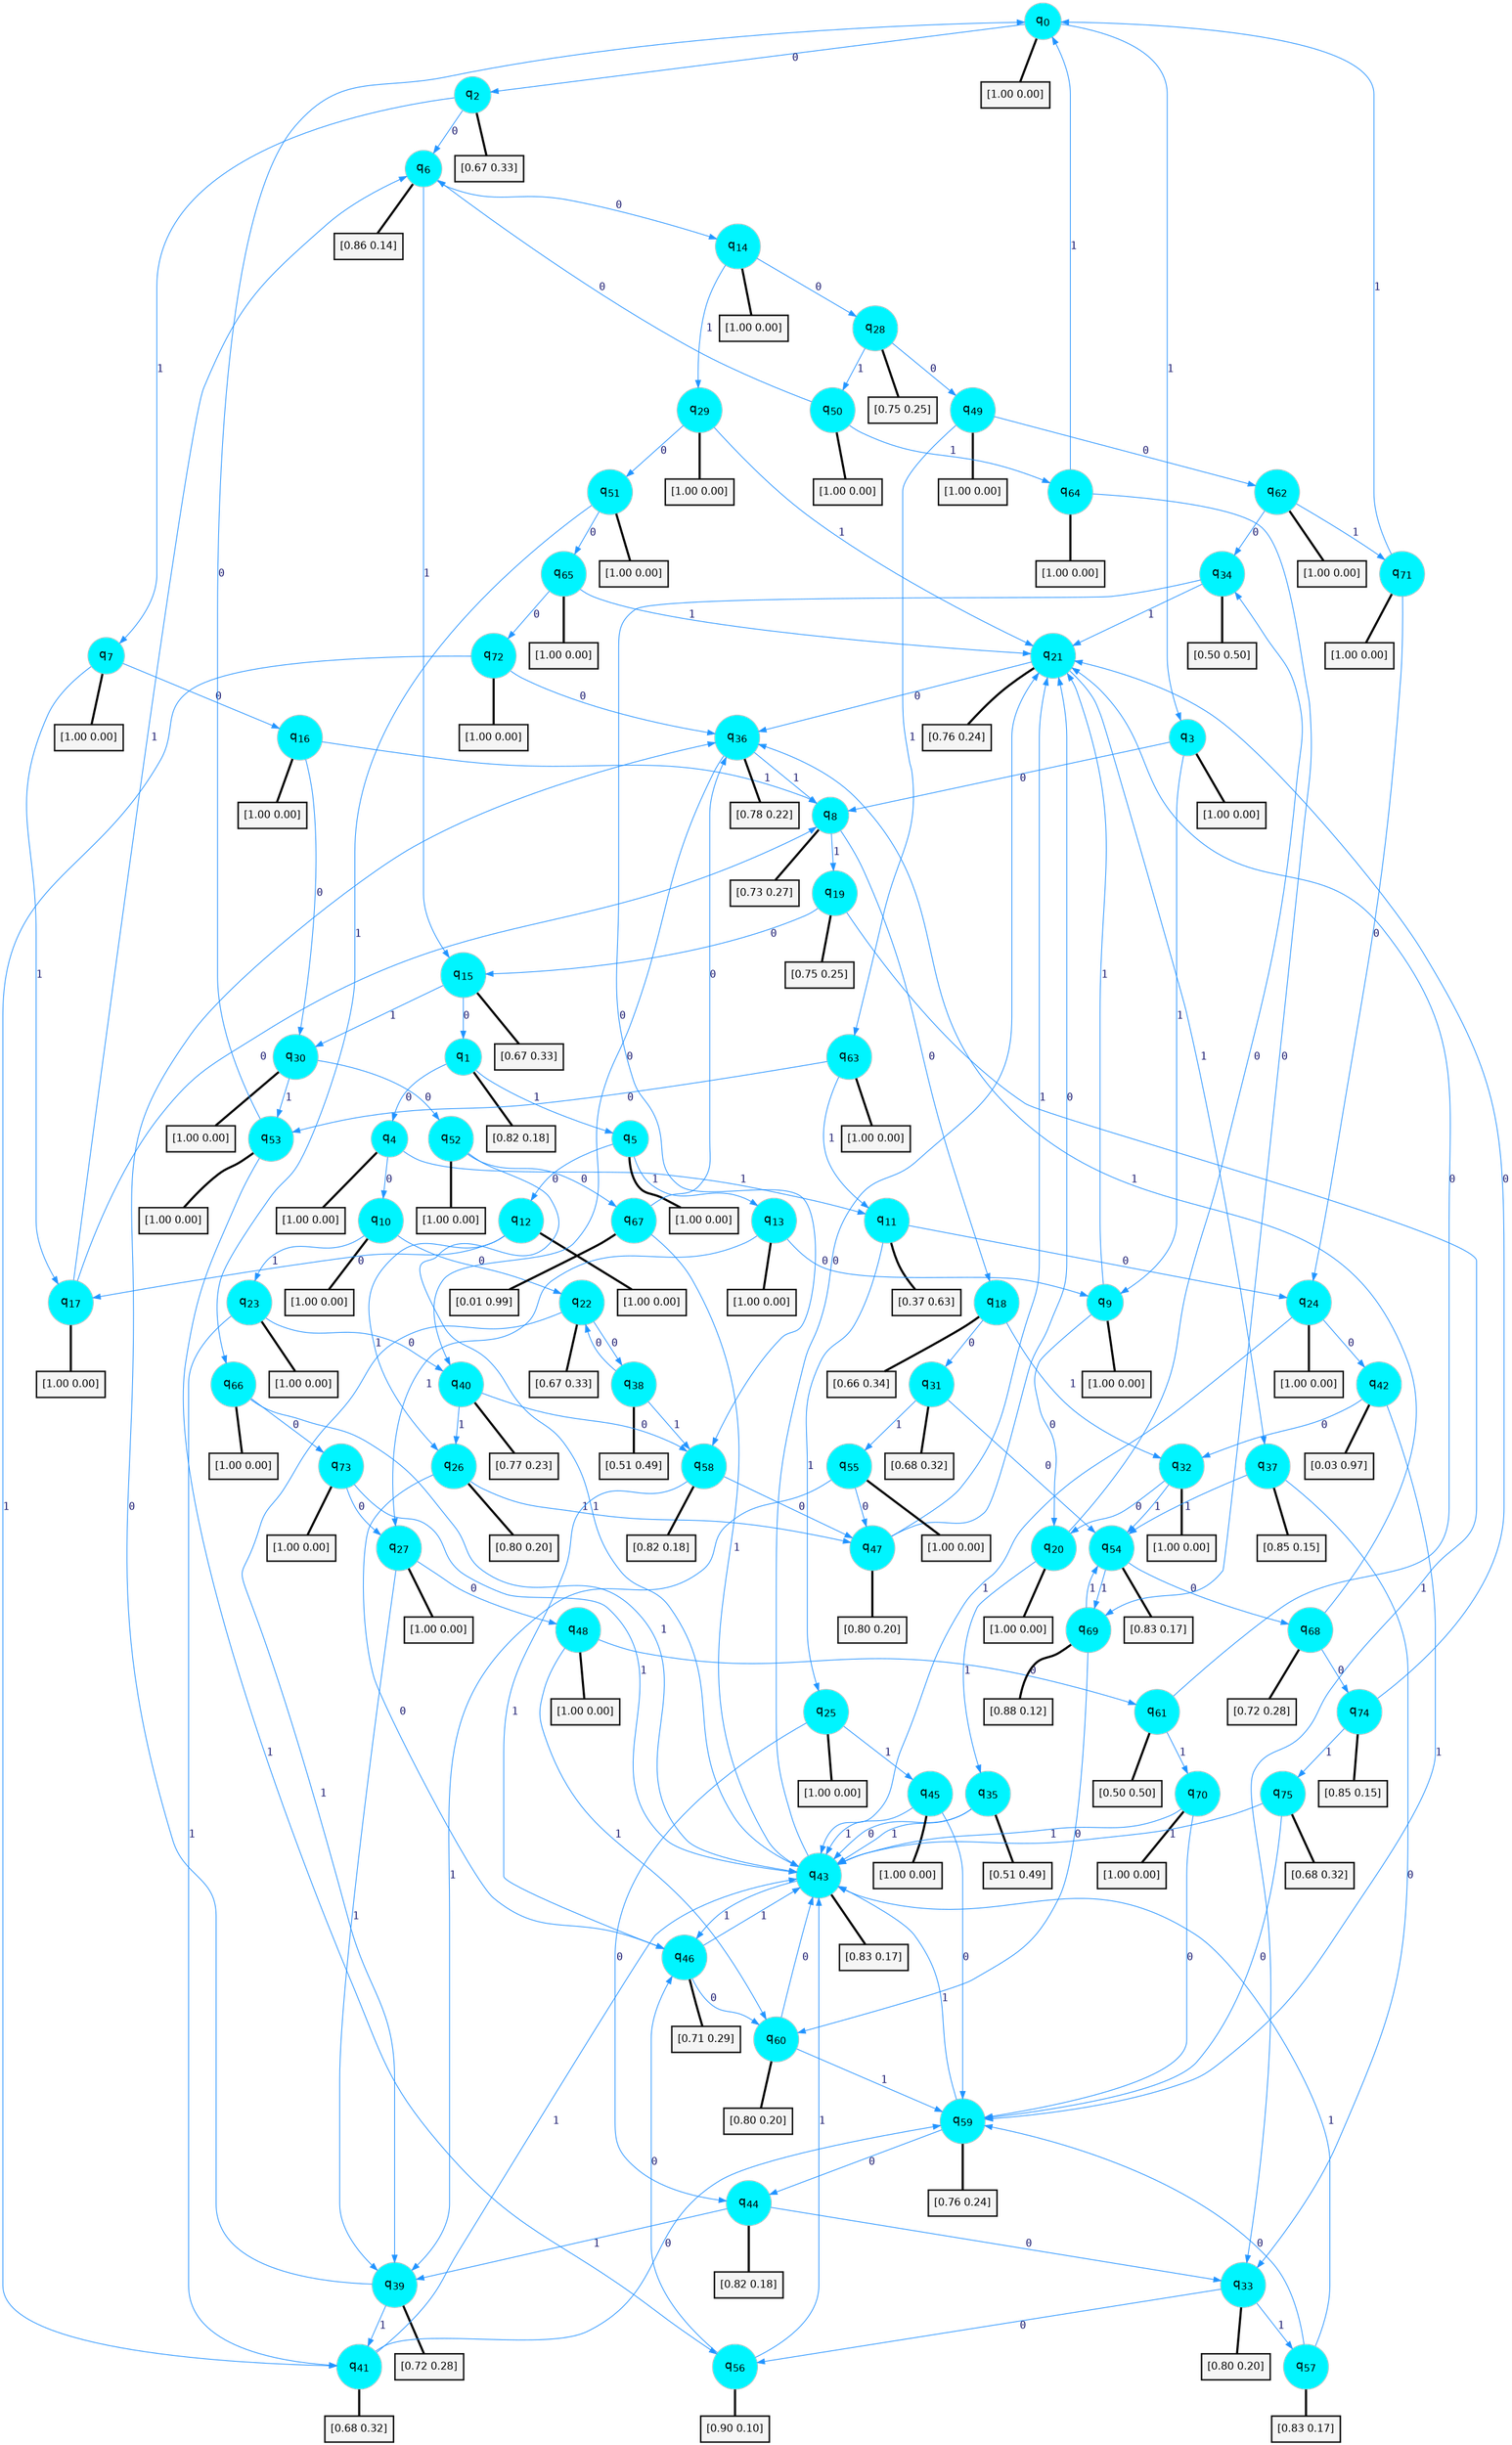 digraph G {
graph [
bgcolor=transparent, dpi=300, rankdir=TD, size="40,25"];
node [
color=gray, fillcolor=turquoise1, fontcolor=black, fontname=Helvetica, fontsize=16, fontweight=bold, shape=circle, style=filled];
edge [
arrowsize=1, color=dodgerblue1, fontcolor=midnightblue, fontname=courier, fontweight=bold, penwidth=1, style=solid, weight=20];
0[label=<q<SUB>0</SUB>>];
1[label=<q<SUB>1</SUB>>];
2[label=<q<SUB>2</SUB>>];
3[label=<q<SUB>3</SUB>>];
4[label=<q<SUB>4</SUB>>];
5[label=<q<SUB>5</SUB>>];
6[label=<q<SUB>6</SUB>>];
7[label=<q<SUB>7</SUB>>];
8[label=<q<SUB>8</SUB>>];
9[label=<q<SUB>9</SUB>>];
10[label=<q<SUB>10</SUB>>];
11[label=<q<SUB>11</SUB>>];
12[label=<q<SUB>12</SUB>>];
13[label=<q<SUB>13</SUB>>];
14[label=<q<SUB>14</SUB>>];
15[label=<q<SUB>15</SUB>>];
16[label=<q<SUB>16</SUB>>];
17[label=<q<SUB>17</SUB>>];
18[label=<q<SUB>18</SUB>>];
19[label=<q<SUB>19</SUB>>];
20[label=<q<SUB>20</SUB>>];
21[label=<q<SUB>21</SUB>>];
22[label=<q<SUB>22</SUB>>];
23[label=<q<SUB>23</SUB>>];
24[label=<q<SUB>24</SUB>>];
25[label=<q<SUB>25</SUB>>];
26[label=<q<SUB>26</SUB>>];
27[label=<q<SUB>27</SUB>>];
28[label=<q<SUB>28</SUB>>];
29[label=<q<SUB>29</SUB>>];
30[label=<q<SUB>30</SUB>>];
31[label=<q<SUB>31</SUB>>];
32[label=<q<SUB>32</SUB>>];
33[label=<q<SUB>33</SUB>>];
34[label=<q<SUB>34</SUB>>];
35[label=<q<SUB>35</SUB>>];
36[label=<q<SUB>36</SUB>>];
37[label=<q<SUB>37</SUB>>];
38[label=<q<SUB>38</SUB>>];
39[label=<q<SUB>39</SUB>>];
40[label=<q<SUB>40</SUB>>];
41[label=<q<SUB>41</SUB>>];
42[label=<q<SUB>42</SUB>>];
43[label=<q<SUB>43</SUB>>];
44[label=<q<SUB>44</SUB>>];
45[label=<q<SUB>45</SUB>>];
46[label=<q<SUB>46</SUB>>];
47[label=<q<SUB>47</SUB>>];
48[label=<q<SUB>48</SUB>>];
49[label=<q<SUB>49</SUB>>];
50[label=<q<SUB>50</SUB>>];
51[label=<q<SUB>51</SUB>>];
52[label=<q<SUB>52</SUB>>];
53[label=<q<SUB>53</SUB>>];
54[label=<q<SUB>54</SUB>>];
55[label=<q<SUB>55</SUB>>];
56[label=<q<SUB>56</SUB>>];
57[label=<q<SUB>57</SUB>>];
58[label=<q<SUB>58</SUB>>];
59[label=<q<SUB>59</SUB>>];
60[label=<q<SUB>60</SUB>>];
61[label=<q<SUB>61</SUB>>];
62[label=<q<SUB>62</SUB>>];
63[label=<q<SUB>63</SUB>>];
64[label=<q<SUB>64</SUB>>];
65[label=<q<SUB>65</SUB>>];
66[label=<q<SUB>66</SUB>>];
67[label=<q<SUB>67</SUB>>];
68[label=<q<SUB>68</SUB>>];
69[label=<q<SUB>69</SUB>>];
70[label=<q<SUB>70</SUB>>];
71[label=<q<SUB>71</SUB>>];
72[label=<q<SUB>72</SUB>>];
73[label=<q<SUB>73</SUB>>];
74[label=<q<SUB>74</SUB>>];
75[label=<q<SUB>75</SUB>>];
76[label="[1.00 0.00]", shape=box,fontcolor=black, fontname=Helvetica, fontsize=14, penwidth=2, fillcolor=whitesmoke,color=black];
77[label="[0.82 0.18]", shape=box,fontcolor=black, fontname=Helvetica, fontsize=14, penwidth=2, fillcolor=whitesmoke,color=black];
78[label="[0.67 0.33]", shape=box,fontcolor=black, fontname=Helvetica, fontsize=14, penwidth=2, fillcolor=whitesmoke,color=black];
79[label="[1.00 0.00]", shape=box,fontcolor=black, fontname=Helvetica, fontsize=14, penwidth=2, fillcolor=whitesmoke,color=black];
80[label="[1.00 0.00]", shape=box,fontcolor=black, fontname=Helvetica, fontsize=14, penwidth=2, fillcolor=whitesmoke,color=black];
81[label="[1.00 0.00]", shape=box,fontcolor=black, fontname=Helvetica, fontsize=14, penwidth=2, fillcolor=whitesmoke,color=black];
82[label="[0.86 0.14]", shape=box,fontcolor=black, fontname=Helvetica, fontsize=14, penwidth=2, fillcolor=whitesmoke,color=black];
83[label="[1.00 0.00]", shape=box,fontcolor=black, fontname=Helvetica, fontsize=14, penwidth=2, fillcolor=whitesmoke,color=black];
84[label="[0.73 0.27]", shape=box,fontcolor=black, fontname=Helvetica, fontsize=14, penwidth=2, fillcolor=whitesmoke,color=black];
85[label="[1.00 0.00]", shape=box,fontcolor=black, fontname=Helvetica, fontsize=14, penwidth=2, fillcolor=whitesmoke,color=black];
86[label="[1.00 0.00]", shape=box,fontcolor=black, fontname=Helvetica, fontsize=14, penwidth=2, fillcolor=whitesmoke,color=black];
87[label="[0.37 0.63]", shape=box,fontcolor=black, fontname=Helvetica, fontsize=14, penwidth=2, fillcolor=whitesmoke,color=black];
88[label="[1.00 0.00]", shape=box,fontcolor=black, fontname=Helvetica, fontsize=14, penwidth=2, fillcolor=whitesmoke,color=black];
89[label="[1.00 0.00]", shape=box,fontcolor=black, fontname=Helvetica, fontsize=14, penwidth=2, fillcolor=whitesmoke,color=black];
90[label="[1.00 0.00]", shape=box,fontcolor=black, fontname=Helvetica, fontsize=14, penwidth=2, fillcolor=whitesmoke,color=black];
91[label="[0.67 0.33]", shape=box,fontcolor=black, fontname=Helvetica, fontsize=14, penwidth=2, fillcolor=whitesmoke,color=black];
92[label="[1.00 0.00]", shape=box,fontcolor=black, fontname=Helvetica, fontsize=14, penwidth=2, fillcolor=whitesmoke,color=black];
93[label="[1.00 0.00]", shape=box,fontcolor=black, fontname=Helvetica, fontsize=14, penwidth=2, fillcolor=whitesmoke,color=black];
94[label="[0.66 0.34]", shape=box,fontcolor=black, fontname=Helvetica, fontsize=14, penwidth=2, fillcolor=whitesmoke,color=black];
95[label="[0.75 0.25]", shape=box,fontcolor=black, fontname=Helvetica, fontsize=14, penwidth=2, fillcolor=whitesmoke,color=black];
96[label="[1.00 0.00]", shape=box,fontcolor=black, fontname=Helvetica, fontsize=14, penwidth=2, fillcolor=whitesmoke,color=black];
97[label="[0.76 0.24]", shape=box,fontcolor=black, fontname=Helvetica, fontsize=14, penwidth=2, fillcolor=whitesmoke,color=black];
98[label="[0.67 0.33]", shape=box,fontcolor=black, fontname=Helvetica, fontsize=14, penwidth=2, fillcolor=whitesmoke,color=black];
99[label="[1.00 0.00]", shape=box,fontcolor=black, fontname=Helvetica, fontsize=14, penwidth=2, fillcolor=whitesmoke,color=black];
100[label="[1.00 0.00]", shape=box,fontcolor=black, fontname=Helvetica, fontsize=14, penwidth=2, fillcolor=whitesmoke,color=black];
101[label="[1.00 0.00]", shape=box,fontcolor=black, fontname=Helvetica, fontsize=14, penwidth=2, fillcolor=whitesmoke,color=black];
102[label="[0.80 0.20]", shape=box,fontcolor=black, fontname=Helvetica, fontsize=14, penwidth=2, fillcolor=whitesmoke,color=black];
103[label="[1.00 0.00]", shape=box,fontcolor=black, fontname=Helvetica, fontsize=14, penwidth=2, fillcolor=whitesmoke,color=black];
104[label="[0.75 0.25]", shape=box,fontcolor=black, fontname=Helvetica, fontsize=14, penwidth=2, fillcolor=whitesmoke,color=black];
105[label="[1.00 0.00]", shape=box,fontcolor=black, fontname=Helvetica, fontsize=14, penwidth=2, fillcolor=whitesmoke,color=black];
106[label="[1.00 0.00]", shape=box,fontcolor=black, fontname=Helvetica, fontsize=14, penwidth=2, fillcolor=whitesmoke,color=black];
107[label="[0.68 0.32]", shape=box,fontcolor=black, fontname=Helvetica, fontsize=14, penwidth=2, fillcolor=whitesmoke,color=black];
108[label="[1.00 0.00]", shape=box,fontcolor=black, fontname=Helvetica, fontsize=14, penwidth=2, fillcolor=whitesmoke,color=black];
109[label="[0.80 0.20]", shape=box,fontcolor=black, fontname=Helvetica, fontsize=14, penwidth=2, fillcolor=whitesmoke,color=black];
110[label="[0.50 0.50]", shape=box,fontcolor=black, fontname=Helvetica, fontsize=14, penwidth=2, fillcolor=whitesmoke,color=black];
111[label="[0.51 0.49]", shape=box,fontcolor=black, fontname=Helvetica, fontsize=14, penwidth=2, fillcolor=whitesmoke,color=black];
112[label="[0.78 0.22]", shape=box,fontcolor=black, fontname=Helvetica, fontsize=14, penwidth=2, fillcolor=whitesmoke,color=black];
113[label="[0.85 0.15]", shape=box,fontcolor=black, fontname=Helvetica, fontsize=14, penwidth=2, fillcolor=whitesmoke,color=black];
114[label="[0.51 0.49]", shape=box,fontcolor=black, fontname=Helvetica, fontsize=14, penwidth=2, fillcolor=whitesmoke,color=black];
115[label="[0.72 0.28]", shape=box,fontcolor=black, fontname=Helvetica, fontsize=14, penwidth=2, fillcolor=whitesmoke,color=black];
116[label="[0.77 0.23]", shape=box,fontcolor=black, fontname=Helvetica, fontsize=14, penwidth=2, fillcolor=whitesmoke,color=black];
117[label="[0.68 0.32]", shape=box,fontcolor=black, fontname=Helvetica, fontsize=14, penwidth=2, fillcolor=whitesmoke,color=black];
118[label="[0.03 0.97]", shape=box,fontcolor=black, fontname=Helvetica, fontsize=14, penwidth=2, fillcolor=whitesmoke,color=black];
119[label="[0.83 0.17]", shape=box,fontcolor=black, fontname=Helvetica, fontsize=14, penwidth=2, fillcolor=whitesmoke,color=black];
120[label="[0.82 0.18]", shape=box,fontcolor=black, fontname=Helvetica, fontsize=14, penwidth=2, fillcolor=whitesmoke,color=black];
121[label="[1.00 0.00]", shape=box,fontcolor=black, fontname=Helvetica, fontsize=14, penwidth=2, fillcolor=whitesmoke,color=black];
122[label="[0.71 0.29]", shape=box,fontcolor=black, fontname=Helvetica, fontsize=14, penwidth=2, fillcolor=whitesmoke,color=black];
123[label="[0.80 0.20]", shape=box,fontcolor=black, fontname=Helvetica, fontsize=14, penwidth=2, fillcolor=whitesmoke,color=black];
124[label="[1.00 0.00]", shape=box,fontcolor=black, fontname=Helvetica, fontsize=14, penwidth=2, fillcolor=whitesmoke,color=black];
125[label="[1.00 0.00]", shape=box,fontcolor=black, fontname=Helvetica, fontsize=14, penwidth=2, fillcolor=whitesmoke,color=black];
126[label="[1.00 0.00]", shape=box,fontcolor=black, fontname=Helvetica, fontsize=14, penwidth=2, fillcolor=whitesmoke,color=black];
127[label="[1.00 0.00]", shape=box,fontcolor=black, fontname=Helvetica, fontsize=14, penwidth=2, fillcolor=whitesmoke,color=black];
128[label="[1.00 0.00]", shape=box,fontcolor=black, fontname=Helvetica, fontsize=14, penwidth=2, fillcolor=whitesmoke,color=black];
129[label="[1.00 0.00]", shape=box,fontcolor=black, fontname=Helvetica, fontsize=14, penwidth=2, fillcolor=whitesmoke,color=black];
130[label="[0.83 0.17]", shape=box,fontcolor=black, fontname=Helvetica, fontsize=14, penwidth=2, fillcolor=whitesmoke,color=black];
131[label="[1.00 0.00]", shape=box,fontcolor=black, fontname=Helvetica, fontsize=14, penwidth=2, fillcolor=whitesmoke,color=black];
132[label="[0.90 0.10]", shape=box,fontcolor=black, fontname=Helvetica, fontsize=14, penwidth=2, fillcolor=whitesmoke,color=black];
133[label="[0.83 0.17]", shape=box,fontcolor=black, fontname=Helvetica, fontsize=14, penwidth=2, fillcolor=whitesmoke,color=black];
134[label="[0.82 0.18]", shape=box,fontcolor=black, fontname=Helvetica, fontsize=14, penwidth=2, fillcolor=whitesmoke,color=black];
135[label="[0.76 0.24]", shape=box,fontcolor=black, fontname=Helvetica, fontsize=14, penwidth=2, fillcolor=whitesmoke,color=black];
136[label="[0.80 0.20]", shape=box,fontcolor=black, fontname=Helvetica, fontsize=14, penwidth=2, fillcolor=whitesmoke,color=black];
137[label="[0.50 0.50]", shape=box,fontcolor=black, fontname=Helvetica, fontsize=14, penwidth=2, fillcolor=whitesmoke,color=black];
138[label="[1.00 0.00]", shape=box,fontcolor=black, fontname=Helvetica, fontsize=14, penwidth=2, fillcolor=whitesmoke,color=black];
139[label="[1.00 0.00]", shape=box,fontcolor=black, fontname=Helvetica, fontsize=14, penwidth=2, fillcolor=whitesmoke,color=black];
140[label="[1.00 0.00]", shape=box,fontcolor=black, fontname=Helvetica, fontsize=14, penwidth=2, fillcolor=whitesmoke,color=black];
141[label="[1.00 0.00]", shape=box,fontcolor=black, fontname=Helvetica, fontsize=14, penwidth=2, fillcolor=whitesmoke,color=black];
142[label="[1.00 0.00]", shape=box,fontcolor=black, fontname=Helvetica, fontsize=14, penwidth=2, fillcolor=whitesmoke,color=black];
143[label="[0.01 0.99]", shape=box,fontcolor=black, fontname=Helvetica, fontsize=14, penwidth=2, fillcolor=whitesmoke,color=black];
144[label="[0.72 0.28]", shape=box,fontcolor=black, fontname=Helvetica, fontsize=14, penwidth=2, fillcolor=whitesmoke,color=black];
145[label="[0.88 0.12]", shape=box,fontcolor=black, fontname=Helvetica, fontsize=14, penwidth=2, fillcolor=whitesmoke,color=black];
146[label="[1.00 0.00]", shape=box,fontcolor=black, fontname=Helvetica, fontsize=14, penwidth=2, fillcolor=whitesmoke,color=black];
147[label="[1.00 0.00]", shape=box,fontcolor=black, fontname=Helvetica, fontsize=14, penwidth=2, fillcolor=whitesmoke,color=black];
148[label="[1.00 0.00]", shape=box,fontcolor=black, fontname=Helvetica, fontsize=14, penwidth=2, fillcolor=whitesmoke,color=black];
149[label="[1.00 0.00]", shape=box,fontcolor=black, fontname=Helvetica, fontsize=14, penwidth=2, fillcolor=whitesmoke,color=black];
150[label="[0.85 0.15]", shape=box,fontcolor=black, fontname=Helvetica, fontsize=14, penwidth=2, fillcolor=whitesmoke,color=black];
151[label="[0.68 0.32]", shape=box,fontcolor=black, fontname=Helvetica, fontsize=14, penwidth=2, fillcolor=whitesmoke,color=black];
0->2 [label=0];
0->3 [label=1];
0->76 [arrowhead=none, penwidth=3,color=black];
1->4 [label=0];
1->5 [label=1];
1->77 [arrowhead=none, penwidth=3,color=black];
2->6 [label=0];
2->7 [label=1];
2->78 [arrowhead=none, penwidth=3,color=black];
3->8 [label=0];
3->9 [label=1];
3->79 [arrowhead=none, penwidth=3,color=black];
4->10 [label=0];
4->11 [label=1];
4->80 [arrowhead=none, penwidth=3,color=black];
5->12 [label=0];
5->13 [label=1];
5->81 [arrowhead=none, penwidth=3,color=black];
6->14 [label=0];
6->15 [label=1];
6->82 [arrowhead=none, penwidth=3,color=black];
7->16 [label=0];
7->17 [label=1];
7->83 [arrowhead=none, penwidth=3,color=black];
8->18 [label=0];
8->19 [label=1];
8->84 [arrowhead=none, penwidth=3,color=black];
9->20 [label=0];
9->21 [label=1];
9->85 [arrowhead=none, penwidth=3,color=black];
10->22 [label=0];
10->23 [label=1];
10->86 [arrowhead=none, penwidth=3,color=black];
11->24 [label=0];
11->25 [label=1];
11->87 [arrowhead=none, penwidth=3,color=black];
12->17 [label=0];
12->26 [label=1];
12->88 [arrowhead=none, penwidth=3,color=black];
13->9 [label=0];
13->27 [label=1];
13->89 [arrowhead=none, penwidth=3,color=black];
14->28 [label=0];
14->29 [label=1];
14->90 [arrowhead=none, penwidth=3,color=black];
15->1 [label=0];
15->30 [label=1];
15->91 [arrowhead=none, penwidth=3,color=black];
16->30 [label=0];
16->8 [label=1];
16->92 [arrowhead=none, penwidth=3,color=black];
17->8 [label=0];
17->6 [label=1];
17->93 [arrowhead=none, penwidth=3,color=black];
18->31 [label=0];
18->32 [label=1];
18->94 [arrowhead=none, penwidth=3,color=black];
19->15 [label=0];
19->33 [label=1];
19->95 [arrowhead=none, penwidth=3,color=black];
20->34 [label=0];
20->35 [label=1];
20->96 [arrowhead=none, penwidth=3,color=black];
21->36 [label=0];
21->37 [label=1];
21->97 [arrowhead=none, penwidth=3,color=black];
22->38 [label=0];
22->39 [label=1];
22->98 [arrowhead=none, penwidth=3,color=black];
23->40 [label=0];
23->41 [label=1];
23->99 [arrowhead=none, penwidth=3,color=black];
24->42 [label=0];
24->43 [label=1];
24->100 [arrowhead=none, penwidth=3,color=black];
25->44 [label=0];
25->45 [label=1];
25->101 [arrowhead=none, penwidth=3,color=black];
26->46 [label=0];
26->47 [label=1];
26->102 [arrowhead=none, penwidth=3,color=black];
27->48 [label=0];
27->39 [label=1];
27->103 [arrowhead=none, penwidth=3,color=black];
28->49 [label=0];
28->50 [label=1];
28->104 [arrowhead=none, penwidth=3,color=black];
29->51 [label=0];
29->21 [label=1];
29->105 [arrowhead=none, penwidth=3,color=black];
30->52 [label=0];
30->53 [label=1];
30->106 [arrowhead=none, penwidth=3,color=black];
31->54 [label=0];
31->55 [label=1];
31->107 [arrowhead=none, penwidth=3,color=black];
32->20 [label=0];
32->54 [label=1];
32->108 [arrowhead=none, penwidth=3,color=black];
33->56 [label=0];
33->57 [label=1];
33->109 [arrowhead=none, penwidth=3,color=black];
34->58 [label=0];
34->21 [label=1];
34->110 [arrowhead=none, penwidth=3,color=black];
35->43 [label=0];
35->43 [label=1];
35->111 [arrowhead=none, penwidth=3,color=black];
36->40 [label=0];
36->8 [label=1];
36->112 [arrowhead=none, penwidth=3,color=black];
37->33 [label=0];
37->54 [label=1];
37->113 [arrowhead=none, penwidth=3,color=black];
38->22 [label=0];
38->58 [label=1];
38->114 [arrowhead=none, penwidth=3,color=black];
39->36 [label=0];
39->41 [label=1];
39->115 [arrowhead=none, penwidth=3,color=black];
40->58 [label=0];
40->26 [label=1];
40->116 [arrowhead=none, penwidth=3,color=black];
41->59 [label=0];
41->43 [label=1];
41->117 [arrowhead=none, penwidth=3,color=black];
42->32 [label=0];
42->59 [label=1];
42->118 [arrowhead=none, penwidth=3,color=black];
43->21 [label=0];
43->46 [label=1];
43->119 [arrowhead=none, penwidth=3,color=black];
44->33 [label=0];
44->39 [label=1];
44->120 [arrowhead=none, penwidth=3,color=black];
45->59 [label=0];
45->43 [label=1];
45->121 [arrowhead=none, penwidth=3,color=black];
46->60 [label=0];
46->43 [label=1];
46->122 [arrowhead=none, penwidth=3,color=black];
47->21 [label=0];
47->21 [label=1];
47->123 [arrowhead=none, penwidth=3,color=black];
48->61 [label=0];
48->60 [label=1];
48->124 [arrowhead=none, penwidth=3,color=black];
49->62 [label=0];
49->63 [label=1];
49->125 [arrowhead=none, penwidth=3,color=black];
50->6 [label=0];
50->64 [label=1];
50->126 [arrowhead=none, penwidth=3,color=black];
51->65 [label=0];
51->66 [label=1];
51->127 [arrowhead=none, penwidth=3,color=black];
52->67 [label=0];
52->43 [label=1];
52->128 [arrowhead=none, penwidth=3,color=black];
53->0 [label=0];
53->56 [label=1];
53->129 [arrowhead=none, penwidth=3,color=black];
54->68 [label=0];
54->69 [label=1];
54->130 [arrowhead=none, penwidth=3,color=black];
55->47 [label=0];
55->39 [label=1];
55->131 [arrowhead=none, penwidth=3,color=black];
56->46 [label=0];
56->43 [label=1];
56->132 [arrowhead=none, penwidth=3,color=black];
57->59 [label=0];
57->43 [label=1];
57->133 [arrowhead=none, penwidth=3,color=black];
58->47 [label=0];
58->46 [label=1];
58->134 [arrowhead=none, penwidth=3,color=black];
59->44 [label=0];
59->43 [label=1];
59->135 [arrowhead=none, penwidth=3,color=black];
60->43 [label=0];
60->59 [label=1];
60->136 [arrowhead=none, penwidth=3,color=black];
61->21 [label=0];
61->70 [label=1];
61->137 [arrowhead=none, penwidth=3,color=black];
62->34 [label=0];
62->71 [label=1];
62->138 [arrowhead=none, penwidth=3,color=black];
63->53 [label=0];
63->11 [label=1];
63->139 [arrowhead=none, penwidth=3,color=black];
64->69 [label=0];
64->0 [label=1];
64->140 [arrowhead=none, penwidth=3,color=black];
65->72 [label=0];
65->21 [label=1];
65->141 [arrowhead=none, penwidth=3,color=black];
66->73 [label=0];
66->43 [label=1];
66->142 [arrowhead=none, penwidth=3,color=black];
67->36 [label=0];
67->43 [label=1];
67->143 [arrowhead=none, penwidth=3,color=black];
68->74 [label=0];
68->36 [label=1];
68->144 [arrowhead=none, penwidth=3,color=black];
69->60 [label=0];
69->54 [label=1];
69->145 [arrowhead=none, penwidth=3,color=black];
70->59 [label=0];
70->43 [label=1];
70->146 [arrowhead=none, penwidth=3,color=black];
71->24 [label=0];
71->0 [label=1];
71->147 [arrowhead=none, penwidth=3,color=black];
72->36 [label=0];
72->41 [label=1];
72->148 [arrowhead=none, penwidth=3,color=black];
73->27 [label=0];
73->43 [label=1];
73->149 [arrowhead=none, penwidth=3,color=black];
74->21 [label=0];
74->75 [label=1];
74->150 [arrowhead=none, penwidth=3,color=black];
75->59 [label=0];
75->43 [label=1];
75->151 [arrowhead=none, penwidth=3,color=black];
}

